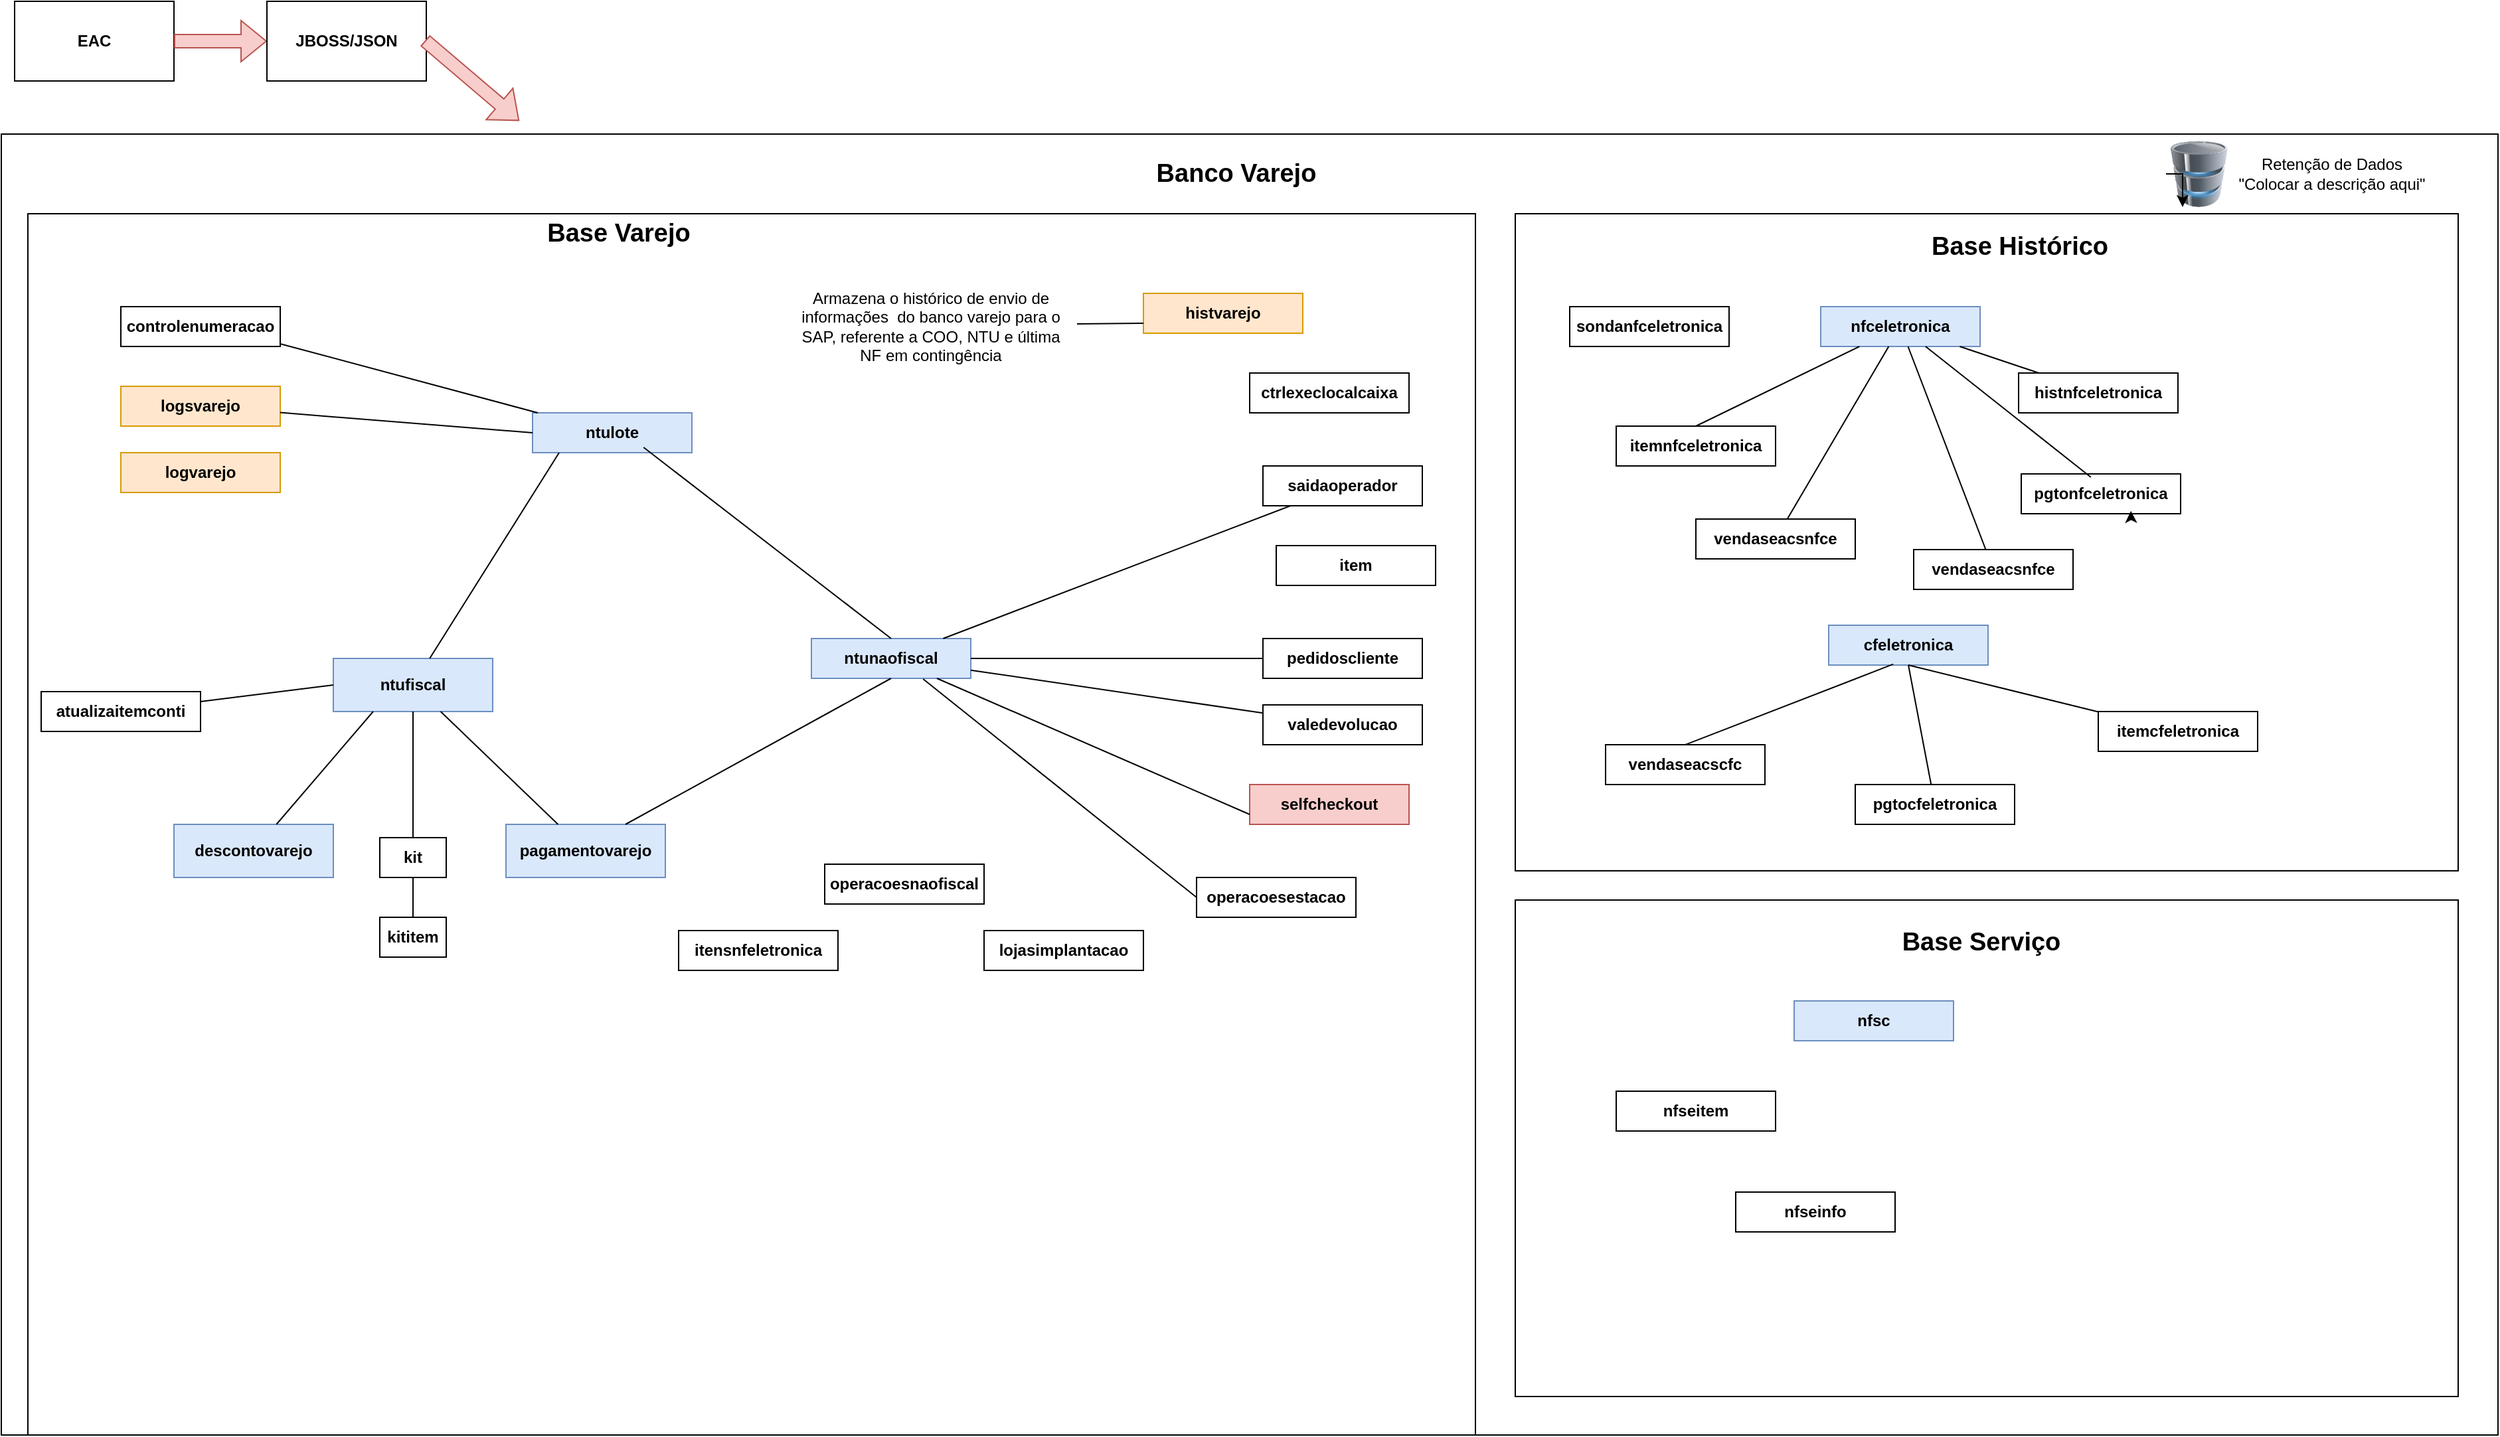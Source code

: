 <mxfile version="24.8.3">
  <diagram name="Página-1" id="FDauyTZt1tEnSKzN2Nx_">
    <mxGraphModel dx="1737" dy="942" grid="0" gridSize="10" guides="1" tooltips="1" connect="1" arrows="1" fold="1" page="1" pageScale="1" pageWidth="827" pageHeight="1169" math="0" shadow="0">
      <root>
        <mxCell id="0" />
        <mxCell id="1" parent="0" />
        <mxCell id="ISaxsZZ3wChS0lHazxAm-6" value="" style="rounded=0;whiteSpace=wrap;html=1;fontSize=18;" vertex="1" parent="1">
          <mxGeometry x="60" y="190" width="1880" height="980" as="geometry" />
        </mxCell>
        <mxCell id="ISaxsZZ3wChS0lHazxAm-1" value="&lt;b&gt;EAC&lt;/b&gt;" style="rounded=0;whiteSpace=wrap;html=1;" vertex="1" parent="1">
          <mxGeometry x="70" y="90" width="120" height="60" as="geometry" />
        </mxCell>
        <mxCell id="ISaxsZZ3wChS0lHazxAm-2" value="" style="shape=flexArrow;endArrow=classic;html=1;rounded=0;fillColor=#f8cecc;strokeColor=#b85450;" edge="1" parent="1">
          <mxGeometry width="50" height="50" relative="1" as="geometry">
            <mxPoint x="190" y="120" as="sourcePoint" />
            <mxPoint x="260" y="120" as="targetPoint" />
          </mxGeometry>
        </mxCell>
        <mxCell id="ISaxsZZ3wChS0lHazxAm-3" value="&lt;b&gt;JBOSS/JSON&lt;/b&gt;" style="rounded=0;whiteSpace=wrap;html=1;" vertex="1" parent="1">
          <mxGeometry x="260" y="90" width="120" height="60" as="geometry" />
        </mxCell>
        <mxCell id="ISaxsZZ3wChS0lHazxAm-4" value="" style="shape=flexArrow;endArrow=classic;html=1;rounded=0;fillColor=#f8cecc;strokeColor=#b85450;" edge="1" parent="1">
          <mxGeometry width="50" height="50" relative="1" as="geometry">
            <mxPoint x="379" y="119.5" as="sourcePoint" />
            <mxPoint x="450" y="180" as="targetPoint" />
          </mxGeometry>
        </mxCell>
        <mxCell id="ISaxsZZ3wChS0lHazxAm-5" value="" style="rounded=0;whiteSpace=wrap;html=1;" vertex="1" parent="1">
          <mxGeometry x="80" y="250" width="1090" height="920" as="geometry" />
        </mxCell>
        <mxCell id="ISaxsZZ3wChS0lHazxAm-7" value="&lt;b&gt;Base Varejo&lt;/b&gt;" style="text;html=1;align=center;verticalAlign=middle;whiteSpace=wrap;rounded=0;fontSize=19;" vertex="1" parent="1">
          <mxGeometry x="470" y="250" width="110" height="30" as="geometry" />
        </mxCell>
        <mxCell id="ISaxsZZ3wChS0lHazxAm-8" value="&lt;b&gt;controlenumeracao&lt;/b&gt;" style="rounded=0;whiteSpace=wrap;html=1;" vertex="1" parent="1">
          <mxGeometry x="150" y="320" width="120" height="30" as="geometry" />
        </mxCell>
        <mxCell id="ISaxsZZ3wChS0lHazxAm-9" value="&lt;b&gt;logsvarejo&lt;/b&gt;" style="rounded=0;whiteSpace=wrap;html=1;fillColor=#ffe6cc;strokeColor=#d79b00;" vertex="1" parent="1">
          <mxGeometry x="150" y="380" width="120" height="30" as="geometry" />
        </mxCell>
        <mxCell id="ISaxsZZ3wChS0lHazxAm-10" value="&lt;b&gt;logvarejo&lt;/b&gt;" style="rounded=0;whiteSpace=wrap;html=1;fillColor=#ffe6cc;strokeColor=#d79b00;" vertex="1" parent="1">
          <mxGeometry x="150" y="430" width="120" height="30" as="geometry" />
        </mxCell>
        <mxCell id="ISaxsZZ3wChS0lHazxAm-11" value="&lt;b&gt;ntulote&lt;/b&gt;" style="rounded=0;whiteSpace=wrap;html=1;fillColor=#dae8fc;strokeColor=#6c8ebf;" vertex="1" parent="1">
          <mxGeometry x="460" y="400" width="120" height="30" as="geometry" />
        </mxCell>
        <mxCell id="ISaxsZZ3wChS0lHazxAm-12" value="" style="endArrow=none;html=1;rounded=0;exitX=0;exitY=0.5;exitDx=0;exitDy=0;" edge="1" parent="1" source="ISaxsZZ3wChS0lHazxAm-11" target="ISaxsZZ3wChS0lHazxAm-9">
          <mxGeometry width="50" height="50" relative="1" as="geometry">
            <mxPoint x="520" y="420" as="sourcePoint" />
            <mxPoint x="570" y="370" as="targetPoint" />
          </mxGeometry>
        </mxCell>
        <mxCell id="ISaxsZZ3wChS0lHazxAm-13" value="" style="endArrow=none;html=1;rounded=0;" edge="1" parent="1" source="ISaxsZZ3wChS0lHazxAm-11">
          <mxGeometry width="50" height="50" relative="1" as="geometry">
            <mxPoint x="460" y="340" as="sourcePoint" />
            <mxPoint x="270" y="348" as="targetPoint" />
          </mxGeometry>
        </mxCell>
        <mxCell id="ISaxsZZ3wChS0lHazxAm-14" value="&lt;b&gt;ntufiscal&lt;/b&gt;" style="rounded=0;whiteSpace=wrap;html=1;fillColor=#dae8fc;strokeColor=#6c8ebf;" vertex="1" parent="1">
          <mxGeometry x="310" y="585" width="120" height="40" as="geometry" />
        </mxCell>
        <mxCell id="ISaxsZZ3wChS0lHazxAm-15" value="" style="endArrow=none;html=1;rounded=0;exitX=0.167;exitY=1;exitDx=0;exitDy=0;exitPerimeter=0;" edge="1" parent="1" source="ISaxsZZ3wChS0lHazxAm-11" target="ISaxsZZ3wChS0lHazxAm-14">
          <mxGeometry width="50" height="50" relative="1" as="geometry">
            <mxPoint x="470" y="425" as="sourcePoint" />
            <mxPoint x="280" y="433" as="targetPoint" />
          </mxGeometry>
        </mxCell>
        <mxCell id="ISaxsZZ3wChS0lHazxAm-16" value="&lt;b&gt;atualizaitemconti&lt;/b&gt;" style="rounded=0;whiteSpace=wrap;html=1;" vertex="1" parent="1">
          <mxGeometry x="90" y="610" width="120" height="30" as="geometry" />
        </mxCell>
        <mxCell id="ISaxsZZ3wChS0lHazxAm-18" value="" style="endArrow=none;html=1;rounded=0;exitX=0;exitY=0.5;exitDx=0;exitDy=0;" edge="1" parent="1" source="ISaxsZZ3wChS0lHazxAm-14" target="ISaxsZZ3wChS0lHazxAm-16">
          <mxGeometry width="50" height="50" relative="1" as="geometry">
            <mxPoint x="320" y="600" as="sourcePoint" />
            <mxPoint x="130" y="585" as="targetPoint" />
          </mxGeometry>
        </mxCell>
        <mxCell id="ISaxsZZ3wChS0lHazxAm-19" value="&lt;b&gt;descontovarejo&lt;/b&gt;" style="rounded=0;whiteSpace=wrap;html=1;fillColor=#dae8fc;strokeColor=#6c8ebf;" vertex="1" parent="1">
          <mxGeometry x="190" y="710" width="120" height="40" as="geometry" />
        </mxCell>
        <mxCell id="ISaxsZZ3wChS0lHazxAm-20" value="" style="endArrow=none;html=1;rounded=0;exitX=0.25;exitY=1;exitDx=0;exitDy=0;" edge="1" parent="1" source="ISaxsZZ3wChS0lHazxAm-14" target="ISaxsZZ3wChS0lHazxAm-19">
          <mxGeometry width="50" height="50" relative="1" as="geometry">
            <mxPoint x="320" y="615" as="sourcePoint" />
            <mxPoint x="220" y="628" as="targetPoint" />
          </mxGeometry>
        </mxCell>
        <mxCell id="ISaxsZZ3wChS0lHazxAm-21" value="&lt;b&gt;kit&lt;/b&gt;" style="rounded=0;whiteSpace=wrap;html=1;" vertex="1" parent="1">
          <mxGeometry x="345" y="720" width="50" height="30" as="geometry" />
        </mxCell>
        <mxCell id="ISaxsZZ3wChS0lHazxAm-22" value="" style="endArrow=none;html=1;rounded=0;" edge="1" parent="1" source="ISaxsZZ3wChS0lHazxAm-14" target="ISaxsZZ3wChS0lHazxAm-21">
          <mxGeometry width="50" height="50" relative="1" as="geometry">
            <mxPoint x="350" y="635" as="sourcePoint" />
            <mxPoint x="277" y="720" as="targetPoint" />
          </mxGeometry>
        </mxCell>
        <mxCell id="ISaxsZZ3wChS0lHazxAm-23" value="&lt;b&gt;pagamentovarejo&lt;/b&gt;" style="rounded=0;whiteSpace=wrap;html=1;fillColor=#dae8fc;strokeColor=#6c8ebf;" vertex="1" parent="1">
          <mxGeometry x="440" y="710" width="120" height="40" as="geometry" />
        </mxCell>
        <mxCell id="ISaxsZZ3wChS0lHazxAm-24" value="" style="endArrow=none;html=1;rounded=0;" edge="1" parent="1" source="ISaxsZZ3wChS0lHazxAm-14" target="ISaxsZZ3wChS0lHazxAm-23">
          <mxGeometry width="50" height="50" relative="1" as="geometry">
            <mxPoint x="380" y="635" as="sourcePoint" />
            <mxPoint x="380" y="730" as="targetPoint" />
          </mxGeometry>
        </mxCell>
        <mxCell id="ISaxsZZ3wChS0lHazxAm-26" value="&lt;b&gt;kititem&lt;/b&gt;" style="rounded=0;whiteSpace=wrap;html=1;" vertex="1" parent="1">
          <mxGeometry x="345" y="780" width="50" height="30" as="geometry" />
        </mxCell>
        <mxCell id="ISaxsZZ3wChS0lHazxAm-27" value="" style="endArrow=none;html=1;rounded=0;exitX=0.5;exitY=1;exitDx=0;exitDy=0;" edge="1" parent="1" source="ISaxsZZ3wChS0lHazxAm-21" target="ISaxsZZ3wChS0lHazxAm-26">
          <mxGeometry width="50" height="50" relative="1" as="geometry">
            <mxPoint x="420" y="725" as="sourcePoint" />
            <mxPoint x="508" y="810" as="targetPoint" />
          </mxGeometry>
        </mxCell>
        <mxCell id="ISaxsZZ3wChS0lHazxAm-29" value="&lt;b&gt;ntunaofiscal&lt;/b&gt;" style="rounded=0;whiteSpace=wrap;html=1;fillColor=#dae8fc;strokeColor=#6c8ebf;" vertex="1" parent="1">
          <mxGeometry x="670" y="570" width="120" height="30" as="geometry" />
        </mxCell>
        <mxCell id="ISaxsZZ3wChS0lHazxAm-30" value="" style="endArrow=none;html=1;rounded=0;exitX=0.697;exitY=0.867;exitDx=0;exitDy=0;exitPerimeter=0;entryX=0.5;entryY=0;entryDx=0;entryDy=0;" edge="1" parent="1" source="ISaxsZZ3wChS0lHazxAm-11" target="ISaxsZZ3wChS0lHazxAm-29">
          <mxGeometry width="50" height="50" relative="1" as="geometry">
            <mxPoint x="490" y="440" as="sourcePoint" />
            <mxPoint x="393" y="595" as="targetPoint" />
          </mxGeometry>
        </mxCell>
        <mxCell id="ISaxsZZ3wChS0lHazxAm-31" value="" style="endArrow=none;html=1;rounded=0;exitX=0.5;exitY=1;exitDx=0;exitDy=0;entryX=0.75;entryY=0;entryDx=0;entryDy=0;" edge="1" parent="1" source="ISaxsZZ3wChS0lHazxAm-29" target="ISaxsZZ3wChS0lHazxAm-23">
          <mxGeometry width="50" height="50" relative="1" as="geometry">
            <mxPoint x="401" y="635" as="sourcePoint" />
            <mxPoint x="489" y="720" as="targetPoint" />
          </mxGeometry>
        </mxCell>
        <mxCell id="ISaxsZZ3wChS0lHazxAm-33" value="&lt;b&gt;ctrlexeclocalcaixa&lt;/b&gt;" style="rounded=0;whiteSpace=wrap;html=1;" vertex="1" parent="1">
          <mxGeometry x="1000" y="370" width="120" height="30" as="geometry" />
        </mxCell>
        <mxCell id="ISaxsZZ3wChS0lHazxAm-34" value="&lt;b&gt;saidaoperador&lt;/b&gt;" style="rounded=0;whiteSpace=wrap;html=1;" vertex="1" parent="1">
          <mxGeometry x="1010" y="440" width="120" height="30" as="geometry" />
        </mxCell>
        <mxCell id="ISaxsZZ3wChS0lHazxAm-35" value="" style="endArrow=none;html=1;rounded=0;" edge="1" parent="1" source="ISaxsZZ3wChS0lHazxAm-29" target="ISaxsZZ3wChS0lHazxAm-34">
          <mxGeometry width="50" height="50" relative="1" as="geometry">
            <mxPoint x="554" y="436" as="sourcePoint" />
            <mxPoint x="740" y="580" as="targetPoint" />
          </mxGeometry>
        </mxCell>
        <mxCell id="ISaxsZZ3wChS0lHazxAm-36" value="&lt;b&gt;item&lt;/b&gt;" style="rounded=0;whiteSpace=wrap;html=1;" vertex="1" parent="1">
          <mxGeometry x="1020" y="500" width="120" height="30" as="geometry" />
        </mxCell>
        <mxCell id="ISaxsZZ3wChS0lHazxAm-37" value="&lt;b&gt;pedidoscliente&lt;/b&gt;" style="rounded=0;whiteSpace=wrap;html=1;" vertex="1" parent="1">
          <mxGeometry x="1010" y="570" width="120" height="30" as="geometry" />
        </mxCell>
        <mxCell id="ISaxsZZ3wChS0lHazxAm-38" value="" style="endArrow=none;html=1;rounded=0;" edge="1" parent="1" source="ISaxsZZ3wChS0lHazxAm-29" target="ISaxsZZ3wChS0lHazxAm-37">
          <mxGeometry width="50" height="50" relative="1" as="geometry">
            <mxPoint x="779" y="580" as="sourcePoint" />
            <mxPoint x="1041" y="480" as="targetPoint" />
          </mxGeometry>
        </mxCell>
        <mxCell id="ISaxsZZ3wChS0lHazxAm-39" value="&lt;b&gt;valedevolucao&lt;/b&gt;" style="rounded=0;whiteSpace=wrap;html=1;" vertex="1" parent="1">
          <mxGeometry x="1010" y="620" width="120" height="30" as="geometry" />
        </mxCell>
        <mxCell id="ISaxsZZ3wChS0lHazxAm-40" value="" style="endArrow=none;html=1;rounded=0;" edge="1" parent="1" source="ISaxsZZ3wChS0lHazxAm-29" target="ISaxsZZ3wChS0lHazxAm-39">
          <mxGeometry width="50" height="50" relative="1" as="geometry">
            <mxPoint x="800" y="595" as="sourcePoint" />
            <mxPoint x="1020" y="595" as="targetPoint" />
          </mxGeometry>
        </mxCell>
        <mxCell id="ISaxsZZ3wChS0lHazxAm-41" value="&lt;b&gt;selfcheckout&lt;/b&gt;" style="rounded=0;whiteSpace=wrap;html=1;fillColor=#f8cecc;strokeColor=#b85450;" vertex="1" parent="1">
          <mxGeometry x="1000" y="680" width="120" height="30" as="geometry" />
        </mxCell>
        <mxCell id="ISaxsZZ3wChS0lHazxAm-42" value="" style="endArrow=none;html=1;rounded=0;entryX=0;entryY=0.75;entryDx=0;entryDy=0;" edge="1" parent="1" source="ISaxsZZ3wChS0lHazxAm-29" target="ISaxsZZ3wChS0lHazxAm-41">
          <mxGeometry width="50" height="50" relative="1" as="geometry">
            <mxPoint x="800" y="604" as="sourcePoint" />
            <mxPoint x="1020" y="636" as="targetPoint" />
          </mxGeometry>
        </mxCell>
        <mxCell id="ISaxsZZ3wChS0lHazxAm-43" value="&lt;b&gt;operacoesestacao&lt;/b&gt;" style="rounded=0;whiteSpace=wrap;html=1;" vertex="1" parent="1">
          <mxGeometry x="960" y="750" width="120" height="30" as="geometry" />
        </mxCell>
        <mxCell id="ISaxsZZ3wChS0lHazxAm-44" value="" style="endArrow=none;html=1;rounded=0;entryX=0;entryY=0.5;entryDx=0;entryDy=0;exitX=0.701;exitY=1.016;exitDx=0;exitDy=0;exitPerimeter=0;" edge="1" parent="1" source="ISaxsZZ3wChS0lHazxAm-29" target="ISaxsZZ3wChS0lHazxAm-43">
          <mxGeometry width="50" height="50" relative="1" as="geometry">
            <mxPoint x="774" y="610" as="sourcePoint" />
            <mxPoint x="1010" y="713" as="targetPoint" />
          </mxGeometry>
        </mxCell>
        <mxCell id="ISaxsZZ3wChS0lHazxAm-45" value="&lt;b&gt;operacoesnaofiscal&lt;/b&gt;" style="rounded=0;whiteSpace=wrap;html=1;" vertex="1" parent="1">
          <mxGeometry x="680" y="740" width="120" height="30" as="geometry" />
        </mxCell>
        <mxCell id="ISaxsZZ3wChS0lHazxAm-46" value="&lt;b&gt;itensnfeletronica&lt;/b&gt;" style="rounded=0;whiteSpace=wrap;html=1;" vertex="1" parent="1">
          <mxGeometry x="570" y="790" width="120" height="30" as="geometry" />
        </mxCell>
        <mxCell id="ISaxsZZ3wChS0lHazxAm-47" value="&lt;b&gt;lojasimplantacao&lt;/b&gt;" style="rounded=0;whiteSpace=wrap;html=1;" vertex="1" parent="1">
          <mxGeometry x="800" y="790" width="120" height="30" as="geometry" />
        </mxCell>
        <mxCell id="ISaxsZZ3wChS0lHazxAm-48" value="&lt;b&gt;histvarejo&lt;/b&gt;" style="rounded=0;whiteSpace=wrap;html=1;fillColor=#ffe6cc;strokeColor=#d79b00;" vertex="1" parent="1">
          <mxGeometry x="920" y="310" width="120" height="30" as="geometry" />
        </mxCell>
        <mxCell id="ISaxsZZ3wChS0lHazxAm-49" value="" style="endArrow=none;html=1;rounded=0;entryX=0;entryY=0.75;entryDx=0;entryDy=0;" edge="1" parent="1" target="ISaxsZZ3wChS0lHazxAm-48">
          <mxGeometry width="50" height="50" relative="1" as="geometry">
            <mxPoint x="870" y="333" as="sourcePoint" />
            <mxPoint x="870" y="430" as="targetPoint" />
          </mxGeometry>
        </mxCell>
        <mxCell id="ISaxsZZ3wChS0lHazxAm-50" value="Armazena o histórico de envio de informações&amp;nbsp; do banco varejo para o SAP, referente a COO, NTU e última NF em contingência" style="text;html=1;align=center;verticalAlign=middle;whiteSpace=wrap;rounded=0;" vertex="1" parent="1">
          <mxGeometry x="660" y="295" width="200" height="80" as="geometry" />
        </mxCell>
        <mxCell id="ISaxsZZ3wChS0lHazxAm-51" value="" style="image;html=1;image=img/lib/clip_art/computers/Database_128x128.png" vertex="1" parent="1">
          <mxGeometry x="1690" y="195" width="50" height="50" as="geometry" />
        </mxCell>
        <mxCell id="ISaxsZZ3wChS0lHazxAm-52" value="Retenção de Dados&lt;div&gt;&quot;Colocar a descrição aqui&quot;&lt;/div&gt;" style="text;html=1;align=center;verticalAlign=middle;whiteSpace=wrap;rounded=0;" vertex="1" parent="1">
          <mxGeometry x="1740" y="195" width="150" height="50" as="geometry" />
        </mxCell>
        <mxCell id="ISaxsZZ3wChS0lHazxAm-53" value="" style="rounded=0;whiteSpace=wrap;html=1;" vertex="1" parent="1">
          <mxGeometry x="1200" y="250" width="710" height="495" as="geometry" />
        </mxCell>
        <mxCell id="ISaxsZZ3wChS0lHazxAm-54" value="&lt;b&gt;Banco Varejo&lt;/b&gt;" style="text;html=1;align=center;verticalAlign=middle;whiteSpace=wrap;rounded=0;fontSize=19;" vertex="1" parent="1">
          <mxGeometry x="920" y="205" width="140" height="30" as="geometry" />
        </mxCell>
        <mxCell id="ISaxsZZ3wChS0lHazxAm-56" style="edgeStyle=orthogonalEdgeStyle;rounded=0;orthogonalLoop=1;jettySize=auto;html=1;exitX=0;exitY=0.5;exitDx=0;exitDy=0;entryX=0.25;entryY=1;entryDx=0;entryDy=0;" edge="1" parent="1" source="ISaxsZZ3wChS0lHazxAm-51" target="ISaxsZZ3wChS0lHazxAm-51">
          <mxGeometry relative="1" as="geometry" />
        </mxCell>
        <mxCell id="ISaxsZZ3wChS0lHazxAm-57" value="&lt;b&gt;Base Histórico&lt;/b&gt;" style="text;html=1;align=center;verticalAlign=middle;whiteSpace=wrap;rounded=0;fontSize=19;" vertex="1" parent="1">
          <mxGeometry x="1500" y="260" width="160" height="30" as="geometry" />
        </mxCell>
        <mxCell id="ISaxsZZ3wChS0lHazxAm-58" value="&lt;b&gt;sondanfceletronica&lt;/b&gt;" style="rounded=0;whiteSpace=wrap;html=1;" vertex="1" parent="1">
          <mxGeometry x="1241" y="320" width="120" height="30" as="geometry" />
        </mxCell>
        <mxCell id="ISaxsZZ3wChS0lHazxAm-59" value="&lt;b&gt;nfceletronica&lt;/b&gt;" style="rounded=0;whiteSpace=wrap;html=1;fillColor=#dae8fc;strokeColor=#6c8ebf;" vertex="1" parent="1">
          <mxGeometry x="1430" y="320" width="120" height="30" as="geometry" />
        </mxCell>
        <mxCell id="ISaxsZZ3wChS0lHazxAm-61" value="&lt;b&gt;histnfceletronica&lt;/b&gt;" style="rounded=0;whiteSpace=wrap;html=1;" vertex="1" parent="1">
          <mxGeometry x="1579" y="370" width="120" height="30" as="geometry" />
        </mxCell>
        <mxCell id="ISaxsZZ3wChS0lHazxAm-62" value="&lt;b&gt;itemnfceletronica&lt;/b&gt;" style="rounded=0;whiteSpace=wrap;html=1;" vertex="1" parent="1">
          <mxGeometry x="1276" y="410" width="120" height="30" as="geometry" />
        </mxCell>
        <mxCell id="ISaxsZZ3wChS0lHazxAm-63" value="" style="endArrow=none;html=1;rounded=0;exitX=0.5;exitY=0;exitDx=0;exitDy=0;" edge="1" parent="1" source="ISaxsZZ3wChS0lHazxAm-62" target="ISaxsZZ3wChS0lHazxAm-59">
          <mxGeometry width="50" height="50" relative="1" as="geometry">
            <mxPoint x="1343" y="503" as="sourcePoint" />
            <mxPoint x="1605" y="403" as="targetPoint" />
          </mxGeometry>
        </mxCell>
        <mxCell id="ISaxsZZ3wChS0lHazxAm-64" value="&lt;b&gt;vendaseacsnfce&lt;/b&gt;" style="rounded=0;whiteSpace=wrap;html=1;" vertex="1" parent="1">
          <mxGeometry x="1336" y="480" width="120" height="30" as="geometry" />
        </mxCell>
        <mxCell id="ISaxsZZ3wChS0lHazxAm-65" value="" style="endArrow=none;html=1;rounded=0;" edge="1" parent="1" source="ISaxsZZ3wChS0lHazxAm-61" target="ISaxsZZ3wChS0lHazxAm-59">
          <mxGeometry width="50" height="50" relative="1" as="geometry">
            <mxPoint x="1346" y="420" as="sourcePoint" />
            <mxPoint x="1469" y="360" as="targetPoint" />
          </mxGeometry>
        </mxCell>
        <mxCell id="ISaxsZZ3wChS0lHazxAm-66" value="&lt;b&gt;pgtonfceletronica&lt;/b&gt;" style="rounded=0;whiteSpace=wrap;html=1;" vertex="1" parent="1">
          <mxGeometry x="1581" y="446" width="120" height="30" as="geometry" />
        </mxCell>
        <mxCell id="ISaxsZZ3wChS0lHazxAm-67" value="" style="endArrow=none;html=1;rounded=0;exitX=0.437;exitY=0.082;exitDx=0;exitDy=0;exitPerimeter=0;" edge="1" parent="1" source="ISaxsZZ3wChS0lHazxAm-66" target="ISaxsZZ3wChS0lHazxAm-59">
          <mxGeometry width="50" height="50" relative="1" as="geometry">
            <mxPoint x="1604" y="380" as="sourcePoint" />
            <mxPoint x="1545" y="360" as="targetPoint" />
          </mxGeometry>
        </mxCell>
        <mxCell id="ISaxsZZ3wChS0lHazxAm-68" style="edgeStyle=orthogonalEdgeStyle;rounded=0;orthogonalLoop=1;jettySize=auto;html=1;exitX=0.75;exitY=1;exitDx=0;exitDy=0;entryX=0.688;entryY=0.929;entryDx=0;entryDy=0;entryPerimeter=0;" edge="1" parent="1" source="ISaxsZZ3wChS0lHazxAm-66" target="ISaxsZZ3wChS0lHazxAm-66">
          <mxGeometry relative="1" as="geometry" />
        </mxCell>
        <mxCell id="ISaxsZZ3wChS0lHazxAm-69" value="" style="endArrow=none;html=1;rounded=0;" edge="1" parent="1" source="ISaxsZZ3wChS0lHazxAm-64" target="ISaxsZZ3wChS0lHazxAm-59">
          <mxGeometry width="50" height="50" relative="1" as="geometry">
            <mxPoint x="1643" y="458" as="sourcePoint" />
            <mxPoint x="1519" y="360" as="targetPoint" />
          </mxGeometry>
        </mxCell>
        <mxCell id="ISaxsZZ3wChS0lHazxAm-70" value="&lt;b&gt;vendaseacsnfce&lt;/b&gt;" style="rounded=0;whiteSpace=wrap;html=1;" vertex="1" parent="1">
          <mxGeometry x="1500" y="503" width="120" height="30" as="geometry" />
        </mxCell>
        <mxCell id="ISaxsZZ3wChS0lHazxAm-71" value="" style="endArrow=none;html=1;rounded=0;" edge="1" parent="1" source="ISaxsZZ3wChS0lHazxAm-70" target="ISaxsZZ3wChS0lHazxAm-59">
          <mxGeometry width="50" height="50" relative="1" as="geometry">
            <mxPoint x="1415" y="490" as="sourcePoint" />
            <mxPoint x="1491" y="360" as="targetPoint" />
          </mxGeometry>
        </mxCell>
        <mxCell id="ISaxsZZ3wChS0lHazxAm-72" value="&lt;b&gt;cfeletronica&lt;/b&gt;" style="rounded=0;whiteSpace=wrap;html=1;fillColor=#dae8fc;strokeColor=#6c8ebf;" vertex="1" parent="1">
          <mxGeometry x="1436" y="560" width="120" height="30" as="geometry" />
        </mxCell>
        <mxCell id="ISaxsZZ3wChS0lHazxAm-73" value="&lt;b&gt;vendaseacscfc&lt;/b&gt;" style="rounded=0;whiteSpace=wrap;html=1;" vertex="1" parent="1">
          <mxGeometry x="1268" y="650" width="120" height="30" as="geometry" />
        </mxCell>
        <mxCell id="ISaxsZZ3wChS0lHazxAm-74" value="&lt;b&gt;pgtocfeletronica&lt;/b&gt;" style="rounded=0;whiteSpace=wrap;html=1;" vertex="1" parent="1">
          <mxGeometry x="1456" y="680" width="120" height="30" as="geometry" />
        </mxCell>
        <mxCell id="ISaxsZZ3wChS0lHazxAm-75" value="&lt;b&gt;itemcfeletronica&lt;/b&gt;" style="rounded=0;whiteSpace=wrap;html=1;" vertex="1" parent="1">
          <mxGeometry x="1639" y="625" width="120" height="30" as="geometry" />
        </mxCell>
        <mxCell id="ISaxsZZ3wChS0lHazxAm-76" value="" style="endArrow=none;html=1;rounded=0;entryX=0.5;entryY=1;entryDx=0;entryDy=0;" edge="1" parent="1" source="ISaxsZZ3wChS0lHazxAm-75" target="ISaxsZZ3wChS0lHazxAm-72">
          <mxGeometry width="50" height="50" relative="1" as="geometry">
            <mxPoint x="1562" y="741.5" as="sourcePoint" />
            <mxPoint x="1504" y="588.5" as="targetPoint" />
          </mxGeometry>
        </mxCell>
        <mxCell id="ISaxsZZ3wChS0lHazxAm-77" value="" style="endArrow=none;html=1;rounded=0;entryX=0.405;entryY=0.978;entryDx=0;entryDy=0;exitX=0.5;exitY=0;exitDx=0;exitDy=0;entryPerimeter=0;" edge="1" parent="1" source="ISaxsZZ3wChS0lHazxAm-73" target="ISaxsZZ3wChS0lHazxAm-72">
          <mxGeometry width="50" height="50" relative="1" as="geometry">
            <mxPoint x="1649" y="635" as="sourcePoint" />
            <mxPoint x="1506" y="600" as="targetPoint" />
          </mxGeometry>
        </mxCell>
        <mxCell id="ISaxsZZ3wChS0lHazxAm-78" value="" style="endArrow=none;html=1;rounded=0;entryX=0.5;entryY=1;entryDx=0;entryDy=0;" edge="1" parent="1" source="ISaxsZZ3wChS0lHazxAm-74" target="ISaxsZZ3wChS0lHazxAm-72">
          <mxGeometry width="50" height="50" relative="1" as="geometry">
            <mxPoint x="1338" y="660" as="sourcePoint" />
            <mxPoint x="1495" y="599" as="targetPoint" />
          </mxGeometry>
        </mxCell>
        <mxCell id="ISaxsZZ3wChS0lHazxAm-79" value="" style="rounded=0;whiteSpace=wrap;html=1;" vertex="1" parent="1">
          <mxGeometry x="1200" y="767" width="710" height="374" as="geometry" />
        </mxCell>
        <mxCell id="ISaxsZZ3wChS0lHazxAm-80" value="&lt;b&gt;Base Serviço&lt;/b&gt;" style="text;html=1;align=center;verticalAlign=middle;whiteSpace=wrap;rounded=0;fontSize=19;" vertex="1" parent="1">
          <mxGeometry x="1471" y="784" width="160" height="30" as="geometry" />
        </mxCell>
        <mxCell id="ISaxsZZ3wChS0lHazxAm-81" value="&lt;b&gt;nfsc&lt;/b&gt;" style="rounded=0;whiteSpace=wrap;html=1;fillColor=#dae8fc;strokeColor=#6c8ebf;" vertex="1" parent="1">
          <mxGeometry x="1410" y="843" width="120" height="30" as="geometry" />
        </mxCell>
        <mxCell id="ISaxsZZ3wChS0lHazxAm-82" value="&lt;b&gt;nfseitem&lt;/b&gt;" style="rounded=0;whiteSpace=wrap;html=1;" vertex="1" parent="1">
          <mxGeometry x="1276" y="911" width="120" height="30" as="geometry" />
        </mxCell>
        <mxCell id="ISaxsZZ3wChS0lHazxAm-83" value="&lt;b&gt;nfseinfo&lt;/b&gt;" style="rounded=0;whiteSpace=wrap;html=1;" vertex="1" parent="1">
          <mxGeometry x="1366" y="987" width="120" height="30" as="geometry" />
        </mxCell>
      </root>
    </mxGraphModel>
  </diagram>
</mxfile>
